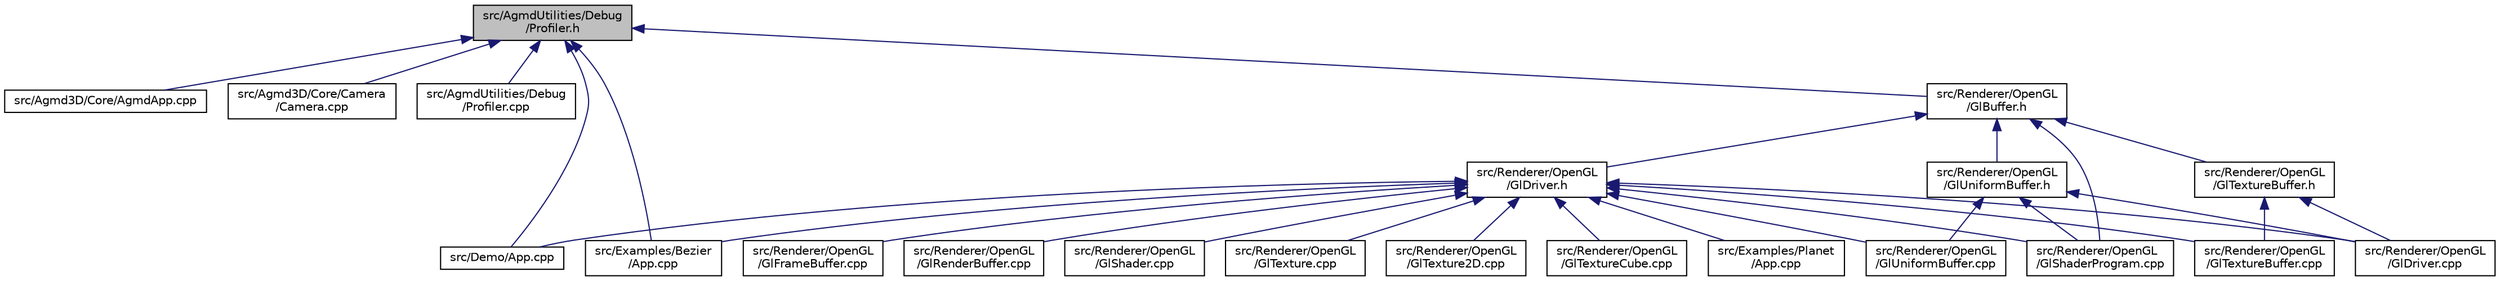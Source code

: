 digraph "src/AgmdUtilities/Debug/Profiler.h"
{
  edge [fontname="Helvetica",fontsize="10",labelfontname="Helvetica",labelfontsize="10"];
  node [fontname="Helvetica",fontsize="10",shape=record];
  Node1 [label="src/AgmdUtilities/Debug\l/Profiler.h",height=0.2,width=0.4,color="black", fillcolor="grey75", style="filled" fontcolor="black"];
  Node1 -> Node2 [dir="back",color="midnightblue",fontsize="10",style="solid",fontname="Helvetica"];
  Node2 [label="src/Agmd3D/Core/AgmdApp.cpp",height=0.2,width=0.4,color="black", fillcolor="white", style="filled",URL="$_agmd3_d_2_core_2_agmd_app_8cpp.html"];
  Node1 -> Node3 [dir="back",color="midnightblue",fontsize="10",style="solid",fontname="Helvetica"];
  Node3 [label="src/Agmd3D/Core/Camera\l/Camera.cpp",height=0.2,width=0.4,color="black", fillcolor="white", style="filled",URL="$_camera_8cpp.html"];
  Node1 -> Node4 [dir="back",color="midnightblue",fontsize="10",style="solid",fontname="Helvetica"];
  Node4 [label="src/AgmdUtilities/Debug\l/Profiler.cpp",height=0.2,width=0.4,color="black", fillcolor="white", style="filled",URL="$_profiler_8cpp.html"];
  Node1 -> Node5 [dir="back",color="midnightblue",fontsize="10",style="solid",fontname="Helvetica"];
  Node5 [label="src/Demo/App.cpp",height=0.2,width=0.4,color="black", fillcolor="white", style="filled",URL="$_demo_2_app_8cpp.html"];
  Node1 -> Node6 [dir="back",color="midnightblue",fontsize="10",style="solid",fontname="Helvetica"];
  Node6 [label="src/Examples/Bezier\l/App.cpp",height=0.2,width=0.4,color="black", fillcolor="white", style="filled",URL="$_examples_2_bezier_2_app_8cpp.html"];
  Node1 -> Node7 [dir="back",color="midnightblue",fontsize="10",style="solid",fontname="Helvetica"];
  Node7 [label="src/Renderer/OpenGL\l/GlBuffer.h",height=0.2,width=0.4,color="black", fillcolor="white", style="filled",URL="$_gl_buffer_8h.html"];
  Node7 -> Node8 [dir="back",color="midnightblue",fontsize="10",style="solid",fontname="Helvetica"];
  Node8 [label="src/Renderer/OpenGL\l/GlDriver.h",height=0.2,width=0.4,color="black", fillcolor="white", style="filled",URL="$_gl_driver_8h.html"];
  Node8 -> Node5 [dir="back",color="midnightblue",fontsize="10",style="solid",fontname="Helvetica"];
  Node8 -> Node6 [dir="back",color="midnightblue",fontsize="10",style="solid",fontname="Helvetica"];
  Node8 -> Node9 [dir="back",color="midnightblue",fontsize="10",style="solid",fontname="Helvetica"];
  Node9 [label="src/Examples/Planet\l/App.cpp",height=0.2,width=0.4,color="black", fillcolor="white", style="filled",URL="$_examples_2_planet_2_app_8cpp.html"];
  Node8 -> Node10 [dir="back",color="midnightblue",fontsize="10",style="solid",fontname="Helvetica"];
  Node10 [label="src/Renderer/OpenGL\l/GlDriver.cpp",height=0.2,width=0.4,color="black", fillcolor="white", style="filled",URL="$_gl_driver_8cpp.html"];
  Node8 -> Node11 [dir="back",color="midnightblue",fontsize="10",style="solid",fontname="Helvetica"];
  Node11 [label="src/Renderer/OpenGL\l/GlFrameBuffer.cpp",height=0.2,width=0.4,color="black", fillcolor="white", style="filled",URL="$_gl_frame_buffer_8cpp.html"];
  Node8 -> Node12 [dir="back",color="midnightblue",fontsize="10",style="solid",fontname="Helvetica"];
  Node12 [label="src/Renderer/OpenGL\l/GlRenderBuffer.cpp",height=0.2,width=0.4,color="black", fillcolor="white", style="filled",URL="$_gl_render_buffer_8cpp.html"];
  Node8 -> Node13 [dir="back",color="midnightblue",fontsize="10",style="solid",fontname="Helvetica"];
  Node13 [label="src/Renderer/OpenGL\l/GlShader.cpp",height=0.2,width=0.4,color="black", fillcolor="white", style="filled",URL="$_gl_shader_8cpp.html"];
  Node8 -> Node14 [dir="back",color="midnightblue",fontsize="10",style="solid",fontname="Helvetica"];
  Node14 [label="src/Renderer/OpenGL\l/GlShaderProgram.cpp",height=0.2,width=0.4,color="black", fillcolor="white", style="filled",URL="$_gl_shader_program_8cpp.html"];
  Node8 -> Node15 [dir="back",color="midnightblue",fontsize="10",style="solid",fontname="Helvetica"];
  Node15 [label="src/Renderer/OpenGL\l/GlTexture.cpp",height=0.2,width=0.4,color="black", fillcolor="white", style="filled",URL="$_gl_texture_8cpp.html"];
  Node8 -> Node16 [dir="back",color="midnightblue",fontsize="10",style="solid",fontname="Helvetica"];
  Node16 [label="src/Renderer/OpenGL\l/GlTexture2D.cpp",height=0.2,width=0.4,color="black", fillcolor="white", style="filled",URL="$_gl_texture2_d_8cpp.html"];
  Node8 -> Node17 [dir="back",color="midnightblue",fontsize="10",style="solid",fontname="Helvetica"];
  Node17 [label="src/Renderer/OpenGL\l/GlTextureBuffer.cpp",height=0.2,width=0.4,color="black", fillcolor="white", style="filled",URL="$_gl_texture_buffer_8cpp.html"];
  Node8 -> Node18 [dir="back",color="midnightblue",fontsize="10",style="solid",fontname="Helvetica"];
  Node18 [label="src/Renderer/OpenGL\l/GlTextureCube.cpp",height=0.2,width=0.4,color="black", fillcolor="white", style="filled",URL="$_gl_texture_cube_8cpp.html"];
  Node8 -> Node19 [dir="back",color="midnightblue",fontsize="10",style="solid",fontname="Helvetica"];
  Node19 [label="src/Renderer/OpenGL\l/GlUniformBuffer.cpp",height=0.2,width=0.4,color="black", fillcolor="white", style="filled",URL="$_gl_uniform_buffer_8cpp.html"];
  Node7 -> Node14 [dir="back",color="midnightblue",fontsize="10",style="solid",fontname="Helvetica"];
  Node7 -> Node20 [dir="back",color="midnightblue",fontsize="10",style="solid",fontname="Helvetica"];
  Node20 [label="src/Renderer/OpenGL\l/GlTextureBuffer.h",height=0.2,width=0.4,color="black", fillcolor="white", style="filled",URL="$_gl_texture_buffer_8h.html"];
  Node20 -> Node10 [dir="back",color="midnightblue",fontsize="10",style="solid",fontname="Helvetica"];
  Node20 -> Node17 [dir="back",color="midnightblue",fontsize="10",style="solid",fontname="Helvetica"];
  Node7 -> Node21 [dir="back",color="midnightblue",fontsize="10",style="solid",fontname="Helvetica"];
  Node21 [label="src/Renderer/OpenGL\l/GlUniformBuffer.h",height=0.2,width=0.4,color="black", fillcolor="white", style="filled",URL="$_gl_uniform_buffer_8h.html"];
  Node21 -> Node10 [dir="back",color="midnightblue",fontsize="10",style="solid",fontname="Helvetica"];
  Node21 -> Node14 [dir="back",color="midnightblue",fontsize="10",style="solid",fontname="Helvetica"];
  Node21 -> Node19 [dir="back",color="midnightblue",fontsize="10",style="solid",fontname="Helvetica"];
}
